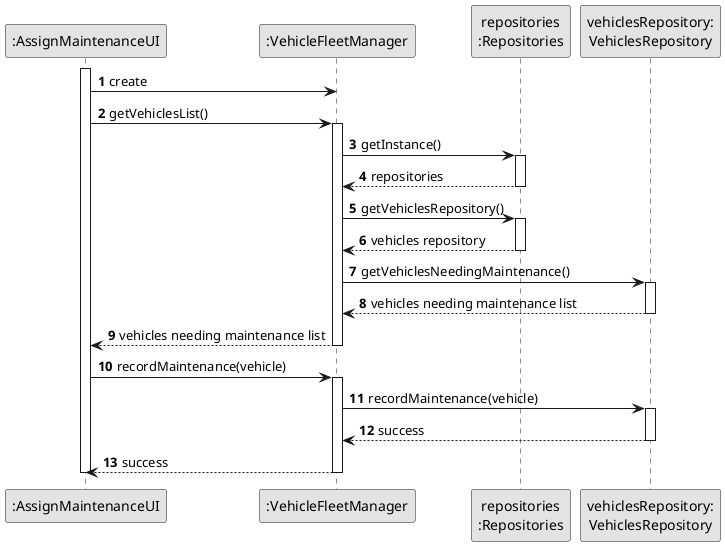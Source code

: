 @startuml
skinparam monochrome true
skinparam packageStyle rectangle
skinparam shadowing false

autonumber

participant ":AssignMaintenanceUI" as UI
participant ":VehicleFleetManager" as VFM
participant "repositories\n:Repositories" as REP
participant "vehiclesRepository:\nVehiclesRepository" as VehiclesRepository

activate UI

UI -> VFM : create
UI -> VFM : getVehiclesList()

activate VFM
VFM -> REP: getInstance()
activate REP
REP --> VFM: repositories
deactivate REP
VFM -> REP: getVehiclesRepository()
activate REP
REP --> VFM: vehicles repository
deactivate REP
VFM -> VehiclesRepository: getVehiclesNeedingMaintenance()
activate VehiclesRepository
VehiclesRepository --> VFM: vehicles needing maintenance list
deactivate VehiclesRepository
VFM --> UI: vehicles needing maintenance list
deactivate VFM

UI -> VFM: recordMaintenance(vehicle)

activate VFM
VFM -> VehiclesRepository: recordMaintenance(vehicle)
activate VehiclesRepository
VehiclesRepository --> VFM: success
deactivate VehiclesRepository
VFM --> UI: success
deactivate VFM

deactivate UI
@enduml
